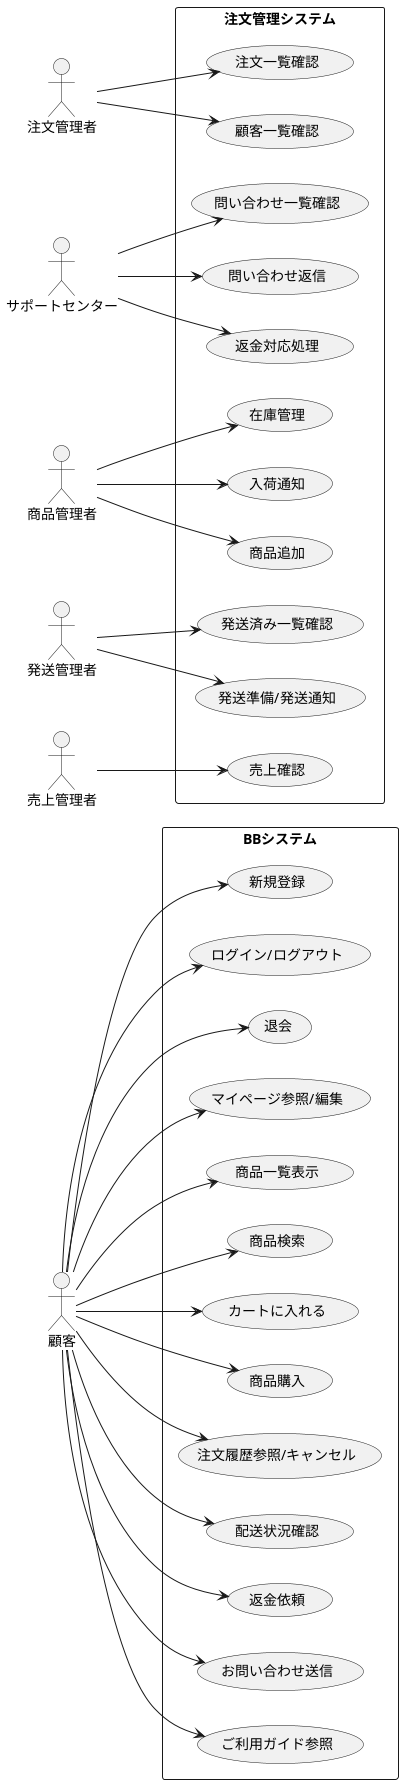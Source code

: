 @startuml  
left to right direction

actor Customer as "顧客"
actor Ordermanager as "注文管理者"
actor Sportcenter as "サポートセンター"
actor Inventorymanager as "商品管理者"
actor Shipmanager as "発送管理者"
actor Salesmanager as "売上管理者"


rectangle "BBシステム" {
  (新規登録) as UC1
  (ログイン/ログアウト) as UC2
  (退会) as UC3
  (マイページ参照/編集) as UC4
  (商品一覧表示) as UC5
  (商品検索) as UC6
  (カートに入れる) as UC7
  (商品購入) as UC8
  (注文履歴参照/キャンセル) as UC9
  (配送状況確認) as UC10
  (返金依頼) as UC12
  
  (お問い合わせ送信) as UC11
  (ご利用ガイド参照) as UC13
} 


rectangle "注文管理システム" {
  (顧客一覧確認) as UC14
  (注文一覧確認) as UC15

  (発送準備/発送通知) as UC16
  (発送済み一覧確認) as UC17

  (返金対応処理) as UC18
  (問い合わせ一覧確認) as UC19
  (問い合わせ返信) as UC20
  
  (商品追加) as UC21
  (在庫管理) as UC22
  (入荷通知) as UC23

  (売上確認) as UC24
}



Customer --> UC1
Customer --> UC2
Customer --> UC3
Customer --> UC4
Customer --> UC5
Customer --> UC6
Customer --> UC7
Customer --> UC8
Customer --> UC9
Customer --> UC10
Customer --> UC12
Customer --> UC11
Customer --> UC13


Ordermanager --> UC14
Ordermanager --> UC15

Shipmanager --> UC16
Shipmanager --> UC17

Sportcenter --> UC18
Sportcenter --> UC19
Sportcenter --> UC20

Inventorymanager--> UC21
Inventorymanager --> UC22
Inventorymanager--> UC23


Salesmanager --> UC24



@enduml
